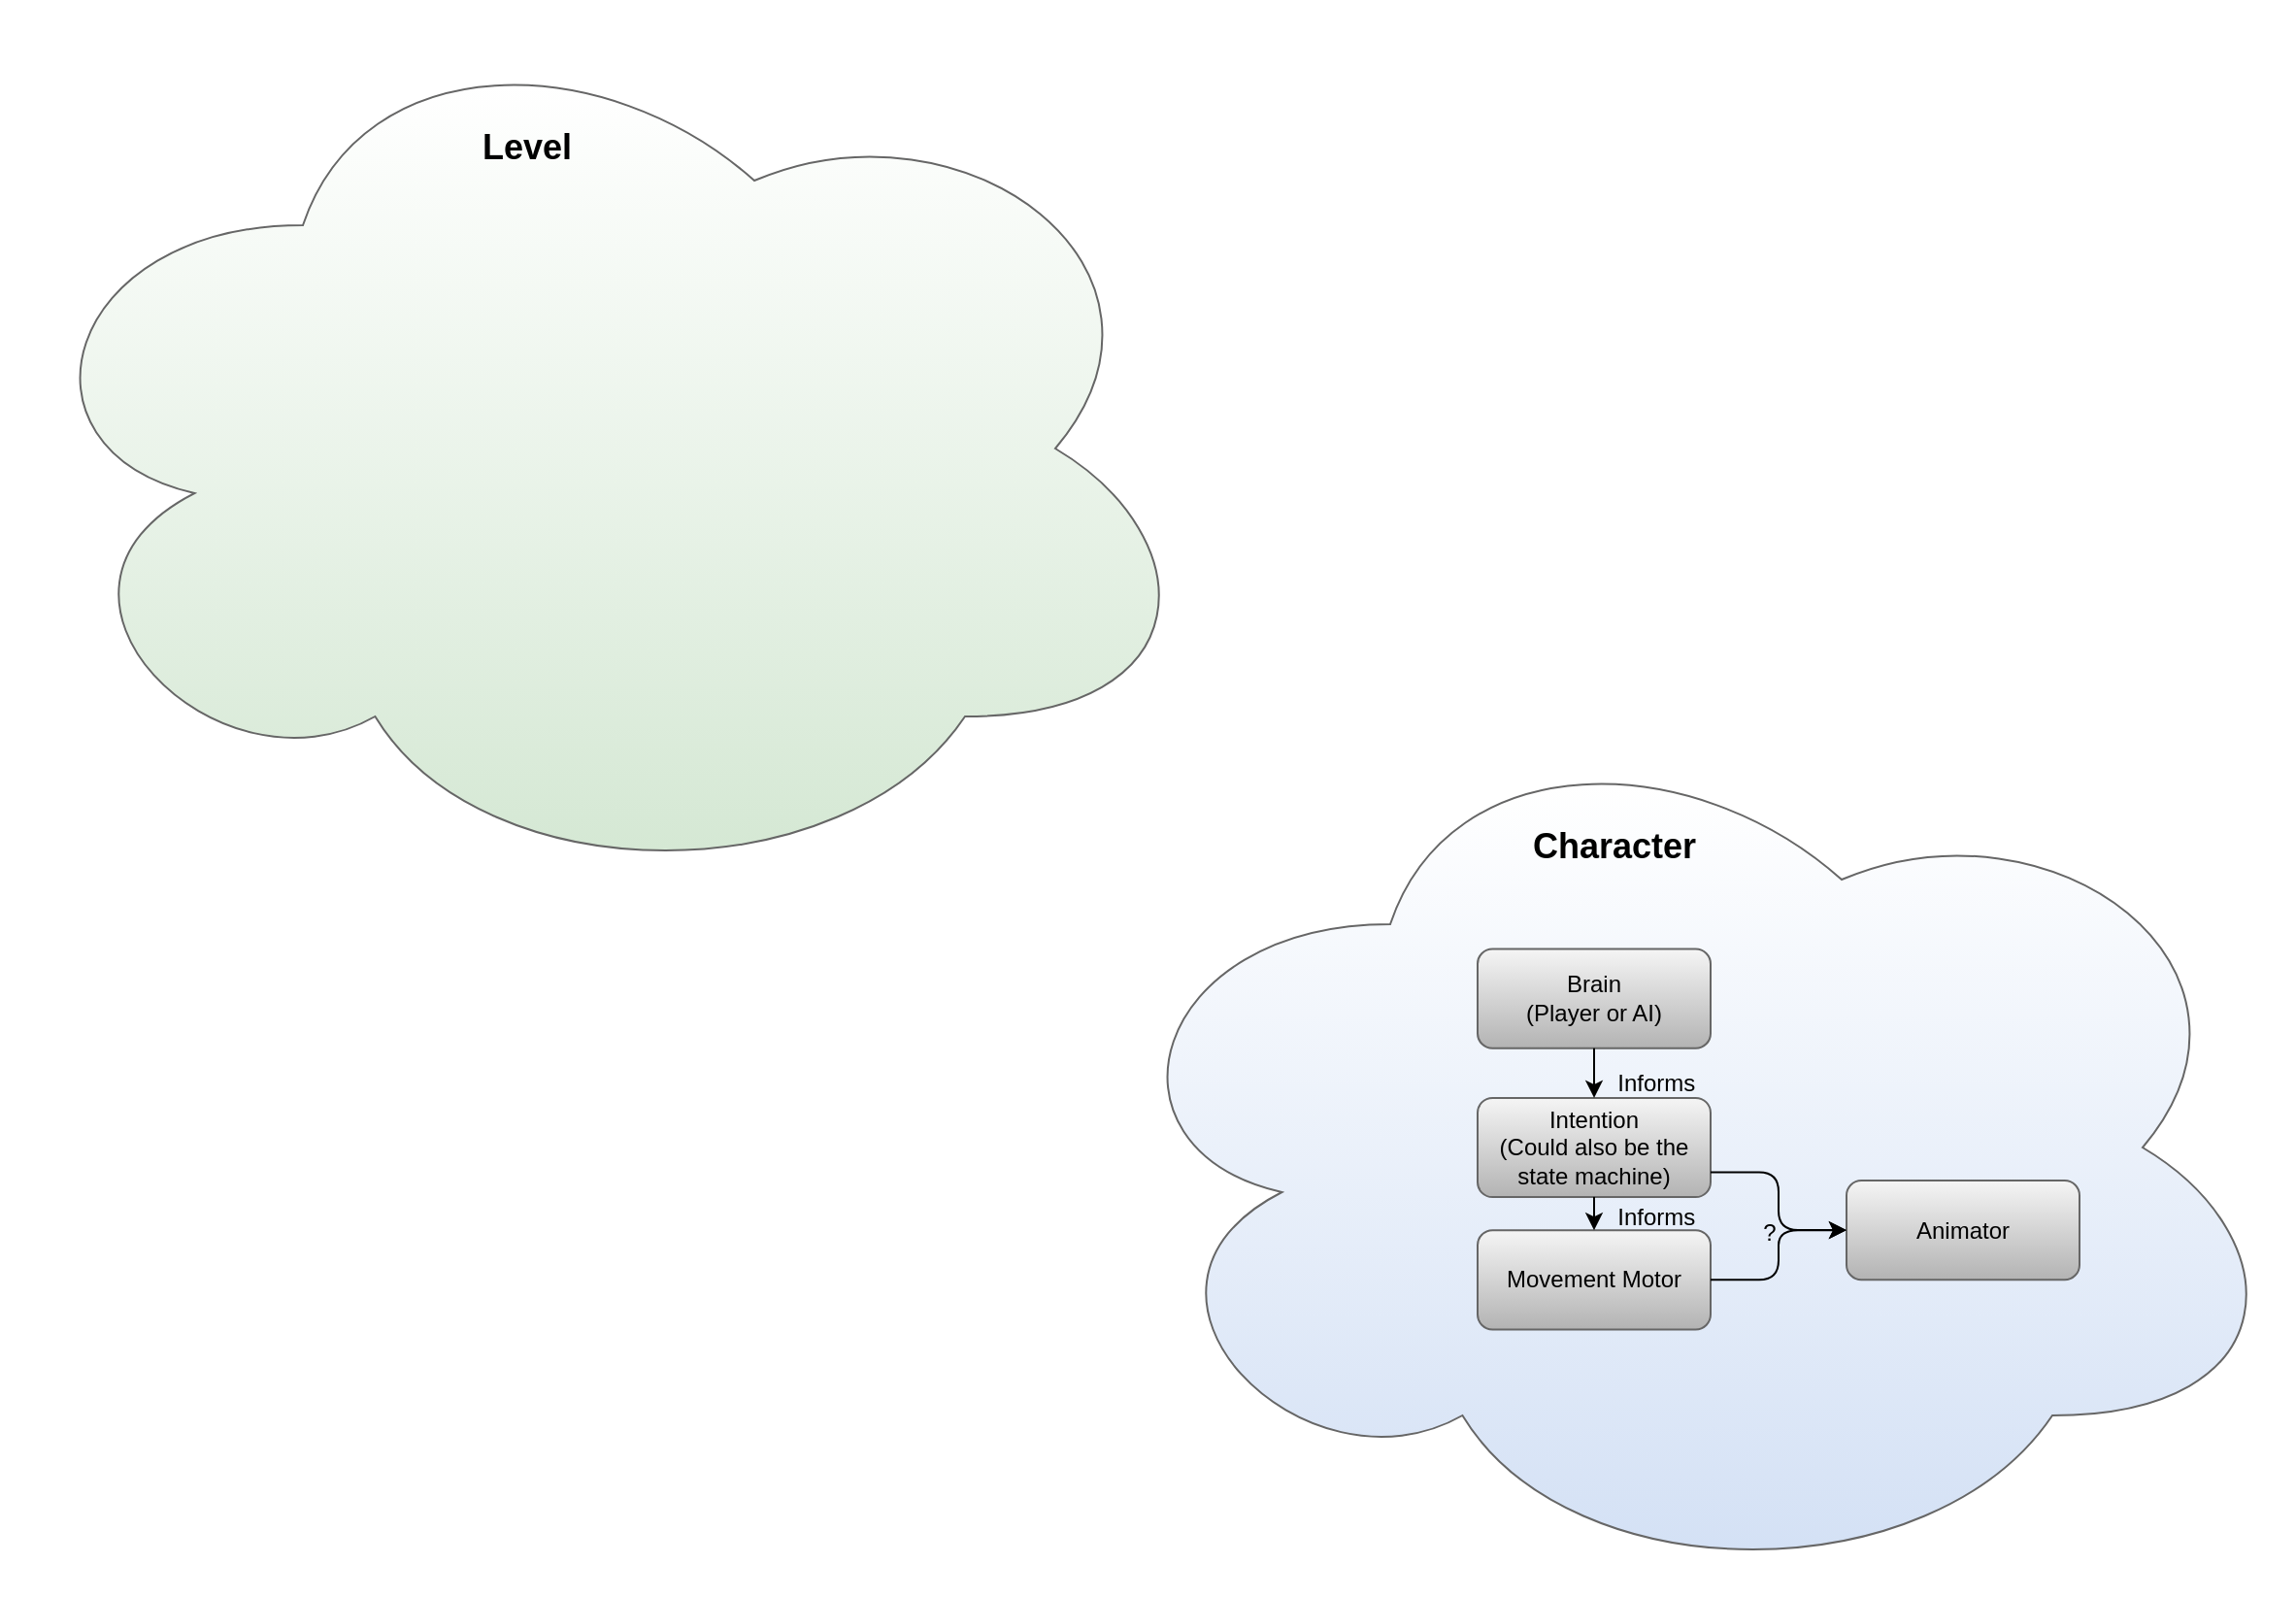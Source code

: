 <mxfile version="12.9.3" type="device"><diagram id="C5RBs43oDa-KdzZeNtuy" name="Page-1"><mxGraphModel dx="2172" dy="1632" grid="1" gridSize="10" guides="1" tooltips="1" connect="1" arrows="1" fold="1" page="1" pageScale="1" pageWidth="1920" pageHeight="1200" math="0" shadow="0"><root><mxCell id="WIyWlLk6GJQsqaUBKTNV-0"/><mxCell id="WIyWlLk6GJQsqaUBKTNV-1" parent="WIyWlLk6GJQsqaUBKTNV-0"/><mxCell id="9zT8u_ENoAyEEc6eCkk0-27" value="" style="group" parent="WIyWlLk6GJQsqaUBKTNV-1" vertex="1" connectable="0"><mxGeometry x="1240" y="490" width="620" height="460" as="geometry"/></mxCell><mxCell id="9zT8u_ENoAyEEc6eCkk0-26" value="" style="ellipse;shape=cloud;whiteSpace=wrap;html=1;shadow=0;strokeColor=#666666;fillColor=#FFFFFF;gradientColor=#D4E1F5;" parent="9zT8u_ENoAyEEc6eCkk0-27" vertex="1"><mxGeometry width="620" height="460" as="geometry"/></mxCell><mxCell id="9zT8u_ENoAyEEc6eCkk0-8" value="Brain&lt;br&gt;(Player or AI)" style="rounded=1;whiteSpace=wrap;html=1;shadow=0;strokeColor=#666666;fillColor=#f5f5f5;gradientColor=#b3b3b3;" parent="9zT8u_ENoAyEEc6eCkk0-27" vertex="1"><mxGeometry x="200" y="127.778" width="120" height="51.111" as="geometry"/></mxCell><mxCell id="9zT8u_ENoAyEEc6eCkk0-9" value="Intention&lt;br&gt;(Could also be the state machine)" style="rounded=1;whiteSpace=wrap;html=1;shadow=0;strokeColor=#666666;fillColor=#f5f5f5;gradientColor=#b3b3b3;" parent="9zT8u_ENoAyEEc6eCkk0-27" vertex="1"><mxGeometry x="200" y="204.444" width="120" height="51.111" as="geometry"/></mxCell><mxCell id="9zT8u_ENoAyEEc6eCkk0-11" style="edgeStyle=orthogonalEdgeStyle;rounded=1;orthogonalLoop=1;jettySize=auto;html=1;exitX=0.5;exitY=1;exitDx=0;exitDy=0;entryX=0.5;entryY=0;entryDx=0;entryDy=0;" parent="9zT8u_ENoAyEEc6eCkk0-27" source="9zT8u_ENoAyEEc6eCkk0-8" target="9zT8u_ENoAyEEc6eCkk0-9" edge="1"><mxGeometry relative="1" as="geometry"/></mxCell><mxCell id="9zT8u_ENoAyEEc6eCkk0-10" value="Movement Motor" style="rounded=1;whiteSpace=wrap;html=1;shadow=0;strokeColor=#666666;fillColor=#f5f5f5;gradientColor=#b3b3b3;" parent="9zT8u_ENoAyEEc6eCkk0-27" vertex="1"><mxGeometry x="200" y="272.593" width="120" height="51.111" as="geometry"/></mxCell><mxCell id="9zT8u_ENoAyEEc6eCkk0-12" value="" style="edgeStyle=orthogonalEdgeStyle;rounded=1;orthogonalLoop=1;jettySize=auto;html=1;" parent="9zT8u_ENoAyEEc6eCkk0-27" source="9zT8u_ENoAyEEc6eCkk0-9" target="9zT8u_ENoAyEEc6eCkk0-10" edge="1"><mxGeometry relative="1" as="geometry"/></mxCell><mxCell id="9zT8u_ENoAyEEc6eCkk0-15" value="&amp;nbsp;Informs" style="text;html=1;align=center;verticalAlign=middle;resizable=0;points=[];autosize=1;" parent="9zT8u_ENoAyEEc6eCkk0-27" vertex="1"><mxGeometry x="260" y="187.407" width="60" height="20" as="geometry"/></mxCell><mxCell id="9zT8u_ENoAyEEc6eCkk0-16" value="&amp;nbsp;Informs" style="text;html=1;align=center;verticalAlign=middle;resizable=0;points=[];autosize=1;" parent="9zT8u_ENoAyEEc6eCkk0-27" vertex="1"><mxGeometry x="260" y="255.556" width="60" height="20" as="geometry"/></mxCell><mxCell id="9zT8u_ENoAyEEc6eCkk0-17" value="Animator" style="rounded=1;whiteSpace=wrap;html=1;shadow=0;strokeColor=#666666;fillColor=#f5f5f5;gradientColor=#b3b3b3;" parent="9zT8u_ENoAyEEc6eCkk0-27" vertex="1"><mxGeometry x="390" y="247.037" width="120" height="51.111" as="geometry"/></mxCell><mxCell id="9zT8u_ENoAyEEc6eCkk0-22" value="?" style="text;html=1;align=center;verticalAlign=middle;resizable=0;points=[];autosize=1;" parent="9zT8u_ENoAyEEc6eCkk0-27" vertex="1"><mxGeometry x="340" y="264.074" width="20" height="20" as="geometry"/></mxCell><mxCell id="9zT8u_ENoAyEEc6eCkk0-20" style="edgeStyle=orthogonalEdgeStyle;rounded=1;orthogonalLoop=1;jettySize=auto;html=1;exitX=1;exitY=0.75;exitDx=0;exitDy=0;" parent="9zT8u_ENoAyEEc6eCkk0-27" source="9zT8u_ENoAyEEc6eCkk0-9" target="9zT8u_ENoAyEEc6eCkk0-17" edge="1"><mxGeometry relative="1" as="geometry"/></mxCell><mxCell id="9zT8u_ENoAyEEc6eCkk0-23" style="edgeStyle=orthogonalEdgeStyle;rounded=1;orthogonalLoop=1;jettySize=auto;html=1;exitX=1;exitY=0.5;exitDx=0;exitDy=0;entryX=0;entryY=0.5;entryDx=0;entryDy=0;" parent="9zT8u_ENoAyEEc6eCkk0-27" source="9zT8u_ENoAyEEc6eCkk0-10" target="9zT8u_ENoAyEEc6eCkk0-17" edge="1"><mxGeometry relative="1" as="geometry"><mxPoint x="360" y="281.111" as="targetPoint"/><mxPoint x="320" y="298.148" as="sourcePoint"/></mxGeometry></mxCell><mxCell id="9zT8u_ENoAyEEc6eCkk0-28" value="Character" style="text;html=1;align=center;verticalAlign=middle;resizable=0;points=[];autosize=1;fontStyle=1;fontSize=18;" parent="9zT8u_ENoAyEEc6eCkk0-27" vertex="1"><mxGeometry x="220" y="59.63" width="100" height="30" as="geometry"/></mxCell><mxCell id="9zT8u_ENoAyEEc6eCkk0-29" value="" style="group" parent="WIyWlLk6GJQsqaUBKTNV-1" vertex="1" connectable="0"><mxGeometry x="680" y="130" width="620" height="460" as="geometry"/></mxCell><mxCell id="9zT8u_ENoAyEEc6eCkk0-30" value="" style="ellipse;shape=cloud;whiteSpace=wrap;html=1;shadow=0;strokeColor=#666666;fillColor=#FFFFFF;gradientColor=#D5E8D4;" parent="9zT8u_ENoAyEEc6eCkk0-29" vertex="1"><mxGeometry width="620" height="460" as="geometry"/></mxCell><mxCell id="9zT8u_ENoAyEEc6eCkk0-42" value="Level" style="text;html=1;align=center;verticalAlign=middle;resizable=0;points=[];autosize=1;fontStyle=1;fontSize=18;" parent="9zT8u_ENoAyEEc6eCkk0-29" vertex="1"><mxGeometry x="240" y="59.63" width="60" height="30" as="geometry"/></mxCell></root></mxGraphModel></diagram></mxfile>
